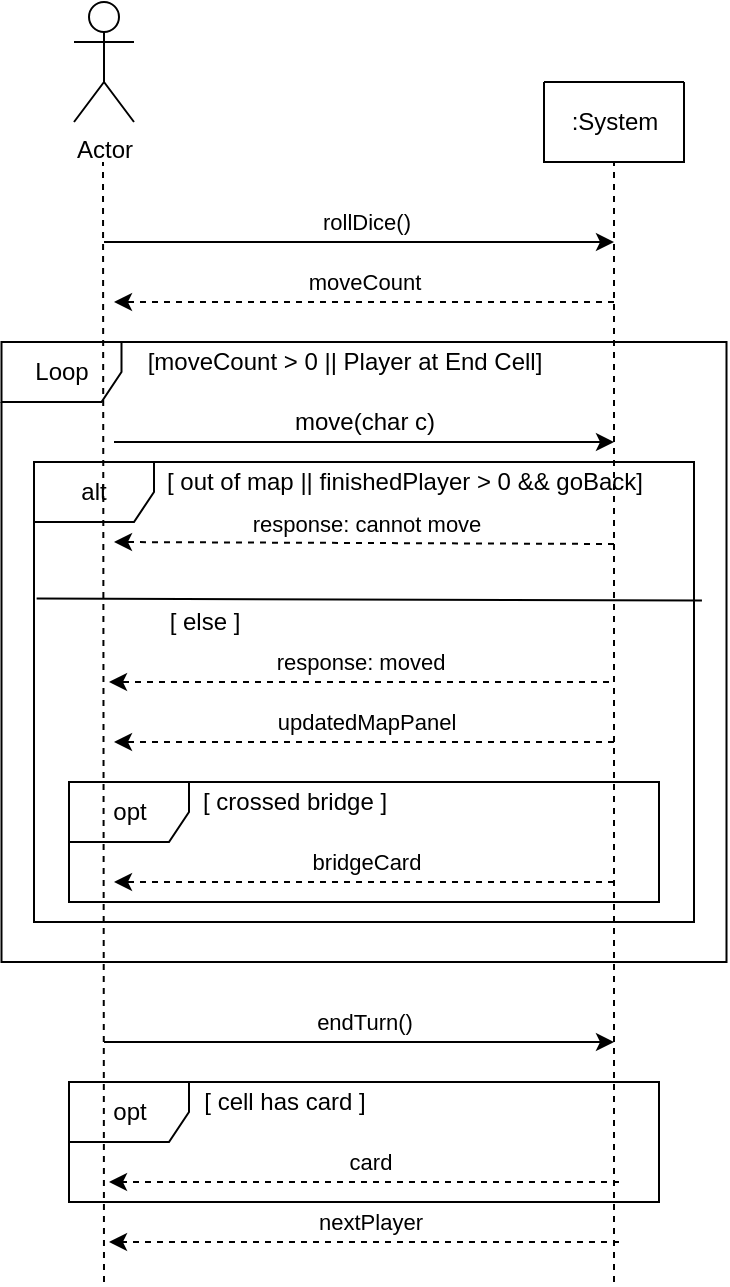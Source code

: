 <mxfile version="19.0.3" type="device"><diagram id="GTBpATnWmjYHPRBG6-GD" name="페이지-1"><mxGraphModel dx="1038" dy="649" grid="1" gridSize="10" guides="1" tooltips="1" connect="1" arrows="1" fold="1" page="1" pageScale="1" pageWidth="850" pageHeight="1100" math="0" shadow="0"><root><mxCell id="0"/><mxCell id="1" parent="0"/><mxCell id="qAjWLiPZ_zVTJFU6V9VJ-25" value="opt" style="shape=umlFrame;whiteSpace=wrap;html=1;strokeColor=default;gradientColor=none;" parent="1" vertex="1"><mxGeometry x="187.5" y="600" width="295" height="60" as="geometry"/></mxCell><mxCell id="1fIUIpM66yC097JNyhwo-3" value="alt" style="shape=umlFrame;whiteSpace=wrap;html=1;strokeColor=default;gradientColor=none;" parent="1" vertex="1"><mxGeometry x="170" y="290" width="330" height="230" as="geometry"/></mxCell><mxCell id="1fIUIpM66yC097JNyhwo-27" value="Loop" style="shape=umlFrame;whiteSpace=wrap;html=1;strokeColor=default;gradientColor=none;" parent="1" vertex="1"><mxGeometry x="153.75" y="230" width="362.5" height="310" as="geometry"/></mxCell><mxCell id="qAjWLiPZ_zVTJFU6V9VJ-10" value="opt" style="shape=umlFrame;whiteSpace=wrap;html=1;strokeColor=default;gradientColor=none;" parent="1" vertex="1"><mxGeometry x="187.5" y="450" width="295" height="60" as="geometry"/></mxCell><mxCell id="1fIUIpM66yC097JNyhwo-1" value="Actor" style="shape=umlActor;verticalLabelPosition=bottom;verticalAlign=top;html=1;outlineConnect=0;strokeColor=default;gradientColor=none;" parent="1" vertex="1"><mxGeometry x="190" y="60" width="30" height="60" as="geometry"/></mxCell><mxCell id="1fIUIpM66yC097JNyhwo-4" value="" style="endArrow=none;dashed=1;html=1;rounded=0;entryX=0.5;entryY=1;entryDx=0;entryDy=0;" parent="1" target="1fIUIpM66yC097JNyhwo-5" edge="1"><mxGeometry width="50" height="50" relative="1" as="geometry"><mxPoint x="460" y="700" as="sourcePoint"/><mxPoint x="545" y="240" as="targetPoint"/></mxGeometry></mxCell><mxCell id="1fIUIpM66yC097JNyhwo-5" value="" style="swimlane;startSize=0;strokeColor=default;gradientColor=none;" parent="1" vertex="1"><mxGeometry x="425" y="100" width="70" height="40" as="geometry"><mxRectangle x="320" y="210" width="60" height="40" as="alternateBounds"/></mxGeometry></mxCell><mxCell id="1fIUIpM66yC097JNyhwo-6" value=":System" style="text;html=1;align=center;verticalAlign=middle;resizable=0;points=[];autosize=1;strokeColor=none;fillColor=none;" parent="1fIUIpM66yC097JNyhwo-5" vertex="1"><mxGeometry x="5" y="10" width="60" height="20" as="geometry"/></mxCell><mxCell id="1fIUIpM66yC097JNyhwo-7" value="" style="endArrow=classic;html=1;rounded=0;" parent="1" edge="1"><mxGeometry width="50" height="50" relative="1" as="geometry"><mxPoint x="205" y="180" as="sourcePoint"/><mxPoint x="460" y="180" as="targetPoint"/></mxGeometry></mxCell><mxCell id="1fIUIpM66yC097JNyhwo-8" value="rollDice()" style="edgeLabel;html=1;align=center;verticalAlign=middle;resizable=0;points=[];" parent="1fIUIpM66yC097JNyhwo-7" vertex="1" connectable="0"><mxGeometry x="-0.252" y="1" relative="1" as="geometry"><mxPoint x="35" y="-9" as="offset"/></mxGeometry></mxCell><mxCell id="1fIUIpM66yC097JNyhwo-9" value="" style="endArrow=classic;html=1;rounded=0;dashed=1;" parent="1" edge="1"><mxGeometry width="50" height="50" relative="1" as="geometry"><mxPoint x="460" y="210" as="sourcePoint"/><mxPoint x="210" y="210" as="targetPoint"/></mxGeometry></mxCell><mxCell id="1fIUIpM66yC097JNyhwo-10" value="moveCount" style="edgeLabel;html=1;align=center;verticalAlign=middle;resizable=0;points=[];" parent="1fIUIpM66yC097JNyhwo-9" vertex="1" connectable="0"><mxGeometry x="-0.154" y="3" relative="1" as="geometry"><mxPoint x="-19" y="-13" as="offset"/></mxGeometry></mxCell><mxCell id="1fIUIpM66yC097JNyhwo-11" value="" style="endArrow=classic;html=1;rounded=0;" parent="1" edge="1"><mxGeometry width="50" height="50" relative="1" as="geometry"><mxPoint x="210" y="280" as="sourcePoint"/><mxPoint x="460" y="280" as="targetPoint"/></mxGeometry></mxCell><mxCell id="1fIUIpM66yC097JNyhwo-12" value="move(char c)" style="text;html=1;align=center;verticalAlign=middle;resizable=0;points=[];autosize=1;strokeColor=none;fillColor=none;" parent="1" vertex="1"><mxGeometry x="290" y="260" width="90" height="20" as="geometry"/></mxCell><mxCell id="1fIUIpM66yC097JNyhwo-13" value="[ out of map || finishedPlayer &amp;gt; 0 &amp;amp;&amp;amp; goBack]" style="text;html=1;align=center;verticalAlign=middle;resizable=0;points=[];autosize=1;strokeColor=none;fillColor=none;" parent="1" vertex="1"><mxGeometry x="230" y="290" width="250" height="20" as="geometry"/></mxCell><mxCell id="1fIUIpM66yC097JNyhwo-14" value="" style="endArrow=classic;html=1;rounded=0;dashed=1;" parent="1" edge="1"><mxGeometry width="50" height="50" relative="1" as="geometry"><mxPoint x="460" y="331" as="sourcePoint"/><mxPoint x="210" y="330" as="targetPoint"/></mxGeometry></mxCell><mxCell id="1fIUIpM66yC097JNyhwo-15" value="response: cannot move" style="edgeLabel;html=1;align=center;verticalAlign=middle;resizable=0;points=[];" parent="1fIUIpM66yC097JNyhwo-14" vertex="1" connectable="0"><mxGeometry x="-0.227" y="5" relative="1" as="geometry"><mxPoint x="-28" y="-15" as="offset"/></mxGeometry></mxCell><mxCell id="1fIUIpM66yC097JNyhwo-16" value="" style="endArrow=classic;html=1;rounded=0;dashed=1;" parent="1" edge="1"><mxGeometry width="50" height="50" relative="1" as="geometry"><mxPoint x="457.5" y="400" as="sourcePoint"/><mxPoint x="207.5" y="400" as="targetPoint"/></mxGeometry></mxCell><mxCell id="1fIUIpM66yC097JNyhwo-17" value="response: moved" style="edgeLabel;html=1;align=center;verticalAlign=middle;resizable=0;points=[];" parent="1fIUIpM66yC097JNyhwo-16" vertex="1" connectable="0"><mxGeometry x="-0.227" y="5" relative="1" as="geometry"><mxPoint x="-28" y="-15" as="offset"/></mxGeometry></mxCell><mxCell id="1fIUIpM66yC097JNyhwo-19" value="[ else ]" style="text;html=1;align=center;verticalAlign=middle;resizable=0;points=[];autosize=1;strokeColor=none;fillColor=none;" parent="1" vertex="1"><mxGeometry x="230" y="360" width="50" height="20" as="geometry"/></mxCell><mxCell id="1fIUIpM66yC097JNyhwo-24" value="[moveCount &amp;gt; 0 || Player at End Cell]" style="text;html=1;align=center;verticalAlign=middle;resizable=0;points=[];autosize=1;strokeColor=none;fillColor=none;" parent="1" vertex="1"><mxGeometry x="220" y="230" width="210" height="20" as="geometry"/></mxCell><mxCell id="1fIUIpM66yC097JNyhwo-25" value="" style="endArrow=classic;html=1;rounded=0;dashed=1;" parent="1" edge="1"><mxGeometry width="50" height="50" relative="1" as="geometry"><mxPoint x="460" y="430" as="sourcePoint"/><mxPoint x="210" y="430" as="targetPoint"/></mxGeometry></mxCell><mxCell id="1fIUIpM66yC097JNyhwo-26" value="updatedMapPanel" style="edgeLabel;html=1;align=center;verticalAlign=middle;resizable=0;points=[];" parent="1fIUIpM66yC097JNyhwo-25" vertex="1" connectable="0"><mxGeometry x="-0.227" y="5" relative="1" as="geometry"><mxPoint x="-28" y="-15" as="offset"/></mxGeometry></mxCell><mxCell id="qAjWLiPZ_zVTJFU6V9VJ-1" value="" style="endArrow=none;html=1;rounded=0;entryX=1.012;entryY=0.301;entryDx=0;entryDy=0;entryPerimeter=0;exitX=0.004;exitY=0.297;exitDx=0;exitDy=0;exitPerimeter=0;" parent="1" source="1fIUIpM66yC097JNyhwo-3" target="1fIUIpM66yC097JNyhwo-3" edge="1"><mxGeometry width="50" height="50" relative="1" as="geometry"><mxPoint x="-350" y="360" as="sourcePoint"/><mxPoint x="-300" y="310" as="targetPoint"/></mxGeometry></mxCell><mxCell id="qAjWLiPZ_zVTJFU6V9VJ-2" value="" style="endArrow=classic;html=1;rounded=0;" parent="1" edge="1"><mxGeometry width="50" height="50" relative="1" as="geometry"><mxPoint x="205" y="580" as="sourcePoint"/><mxPoint x="460" y="580" as="targetPoint"/></mxGeometry></mxCell><mxCell id="qAjWLiPZ_zVTJFU6V9VJ-5" value="endTurn()" style="edgeLabel;html=1;align=center;verticalAlign=middle;resizable=0;points=[];" parent="qAjWLiPZ_zVTJFU6V9VJ-2" vertex="1" connectable="0"><mxGeometry x="0.332" y="1" relative="1" as="geometry"><mxPoint x="-40" y="-9" as="offset"/></mxGeometry></mxCell><mxCell id="qAjWLiPZ_zVTJFU6V9VJ-8" value="" style="endArrow=classic;html=1;rounded=0;dashed=1;" parent="1" edge="1"><mxGeometry width="50" height="50" relative="1" as="geometry"><mxPoint x="462.5" y="650" as="sourcePoint"/><mxPoint x="207.5" y="650" as="targetPoint"/></mxGeometry></mxCell><mxCell id="qAjWLiPZ_zVTJFU6V9VJ-9" value="card" style="edgeLabel;html=1;align=center;verticalAlign=middle;resizable=0;points=[];" parent="qAjWLiPZ_zVTJFU6V9VJ-8" vertex="1" connectable="0"><mxGeometry x="-0.227" y="5" relative="1" as="geometry"><mxPoint x="-26" y="-15" as="offset"/></mxGeometry></mxCell><mxCell id="qAjWLiPZ_zVTJFU6V9VJ-11" value="" style="endArrow=classic;html=1;rounded=0;dashed=1;" parent="1" edge="1"><mxGeometry width="50" height="50" relative="1" as="geometry"><mxPoint x="460" y="500" as="sourcePoint"/><mxPoint x="210" y="500" as="targetPoint"/></mxGeometry></mxCell><mxCell id="qAjWLiPZ_zVTJFU6V9VJ-12" value="bridgeCard" style="edgeLabel;html=1;align=center;verticalAlign=middle;resizable=0;points=[];" parent="qAjWLiPZ_zVTJFU6V9VJ-11" vertex="1" connectable="0"><mxGeometry x="-0.227" y="5" relative="1" as="geometry"><mxPoint x="-28" y="-15" as="offset"/></mxGeometry></mxCell><mxCell id="qAjWLiPZ_zVTJFU6V9VJ-13" value="[ crossed bridge ]" style="text;html=1;align=center;verticalAlign=middle;resizable=0;points=[];autosize=1;strokeColor=none;fillColor=none;" parent="1" vertex="1"><mxGeometry x="245" y="450" width="110" height="20" as="geometry"/></mxCell><mxCell id="qAjWLiPZ_zVTJFU6V9VJ-26" value="" style="endArrow=classic;html=1;rounded=0;dashed=1;" parent="1" edge="1"><mxGeometry width="50" height="50" relative="1" as="geometry"><mxPoint x="462.5" y="680" as="sourcePoint"/><mxPoint x="207.5" y="680" as="targetPoint"/></mxGeometry></mxCell><mxCell id="qAjWLiPZ_zVTJFU6V9VJ-27" value="nextPlayer" style="edgeLabel;html=1;align=center;verticalAlign=middle;resizable=0;points=[];" parent="qAjWLiPZ_zVTJFU6V9VJ-26" vertex="1" connectable="0"><mxGeometry x="-0.227" y="5" relative="1" as="geometry"><mxPoint x="-26" y="-15" as="offset"/></mxGeometry></mxCell><mxCell id="qAjWLiPZ_zVTJFU6V9VJ-28" value="[ cell has card ]" style="text;html=1;align=center;verticalAlign=middle;resizable=0;points=[];autosize=1;strokeColor=none;fillColor=none;" parent="1" vertex="1"><mxGeometry x="245" y="600" width="100" height="20" as="geometry"/></mxCell><mxCell id="1fIUIpM66yC097JNyhwo-2" value="" style="endArrow=none;dashed=1;html=1;rounded=0;" parent="1" edge="1"><mxGeometry width="50" height="50" relative="1" as="geometry"><mxPoint x="205" y="700" as="sourcePoint"/><mxPoint x="204.5" y="140" as="targetPoint"/></mxGeometry></mxCell></root></mxGraphModel></diagram></mxfile>